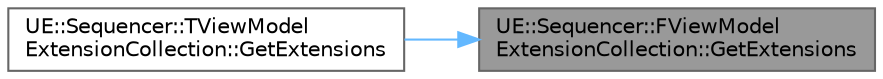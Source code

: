 digraph "UE::Sequencer::FViewModelExtensionCollection::GetExtensions"
{
 // INTERACTIVE_SVG=YES
 // LATEX_PDF_SIZE
  bgcolor="transparent";
  edge [fontname=Helvetica,fontsize=10,labelfontname=Helvetica,labelfontsize=10];
  node [fontname=Helvetica,fontsize=10,shape=box,height=0.2,width=0.4];
  rankdir="RL";
  Node1 [id="Node000001",label="UE::Sequencer::FViewModel\lExtensionCollection::GetExtensions",height=0.2,width=0.4,color="gray40", fillcolor="grey60", style="filled", fontcolor="black",tooltip=" "];
  Node1 -> Node2 [id="edge1_Node000001_Node000002",dir="back",color="steelblue1",style="solid",tooltip=" "];
  Node2 [id="Node000002",label="UE::Sequencer::TViewModel\lExtensionCollection::GetExtensions",height=0.2,width=0.4,color="grey40", fillcolor="white", style="filled",URL="$dd/d85/structUE_1_1Sequencer_1_1TViewModelExtensionCollection.html#aa377338b908a6aa60d22c488805df73a",tooltip=" "];
}
